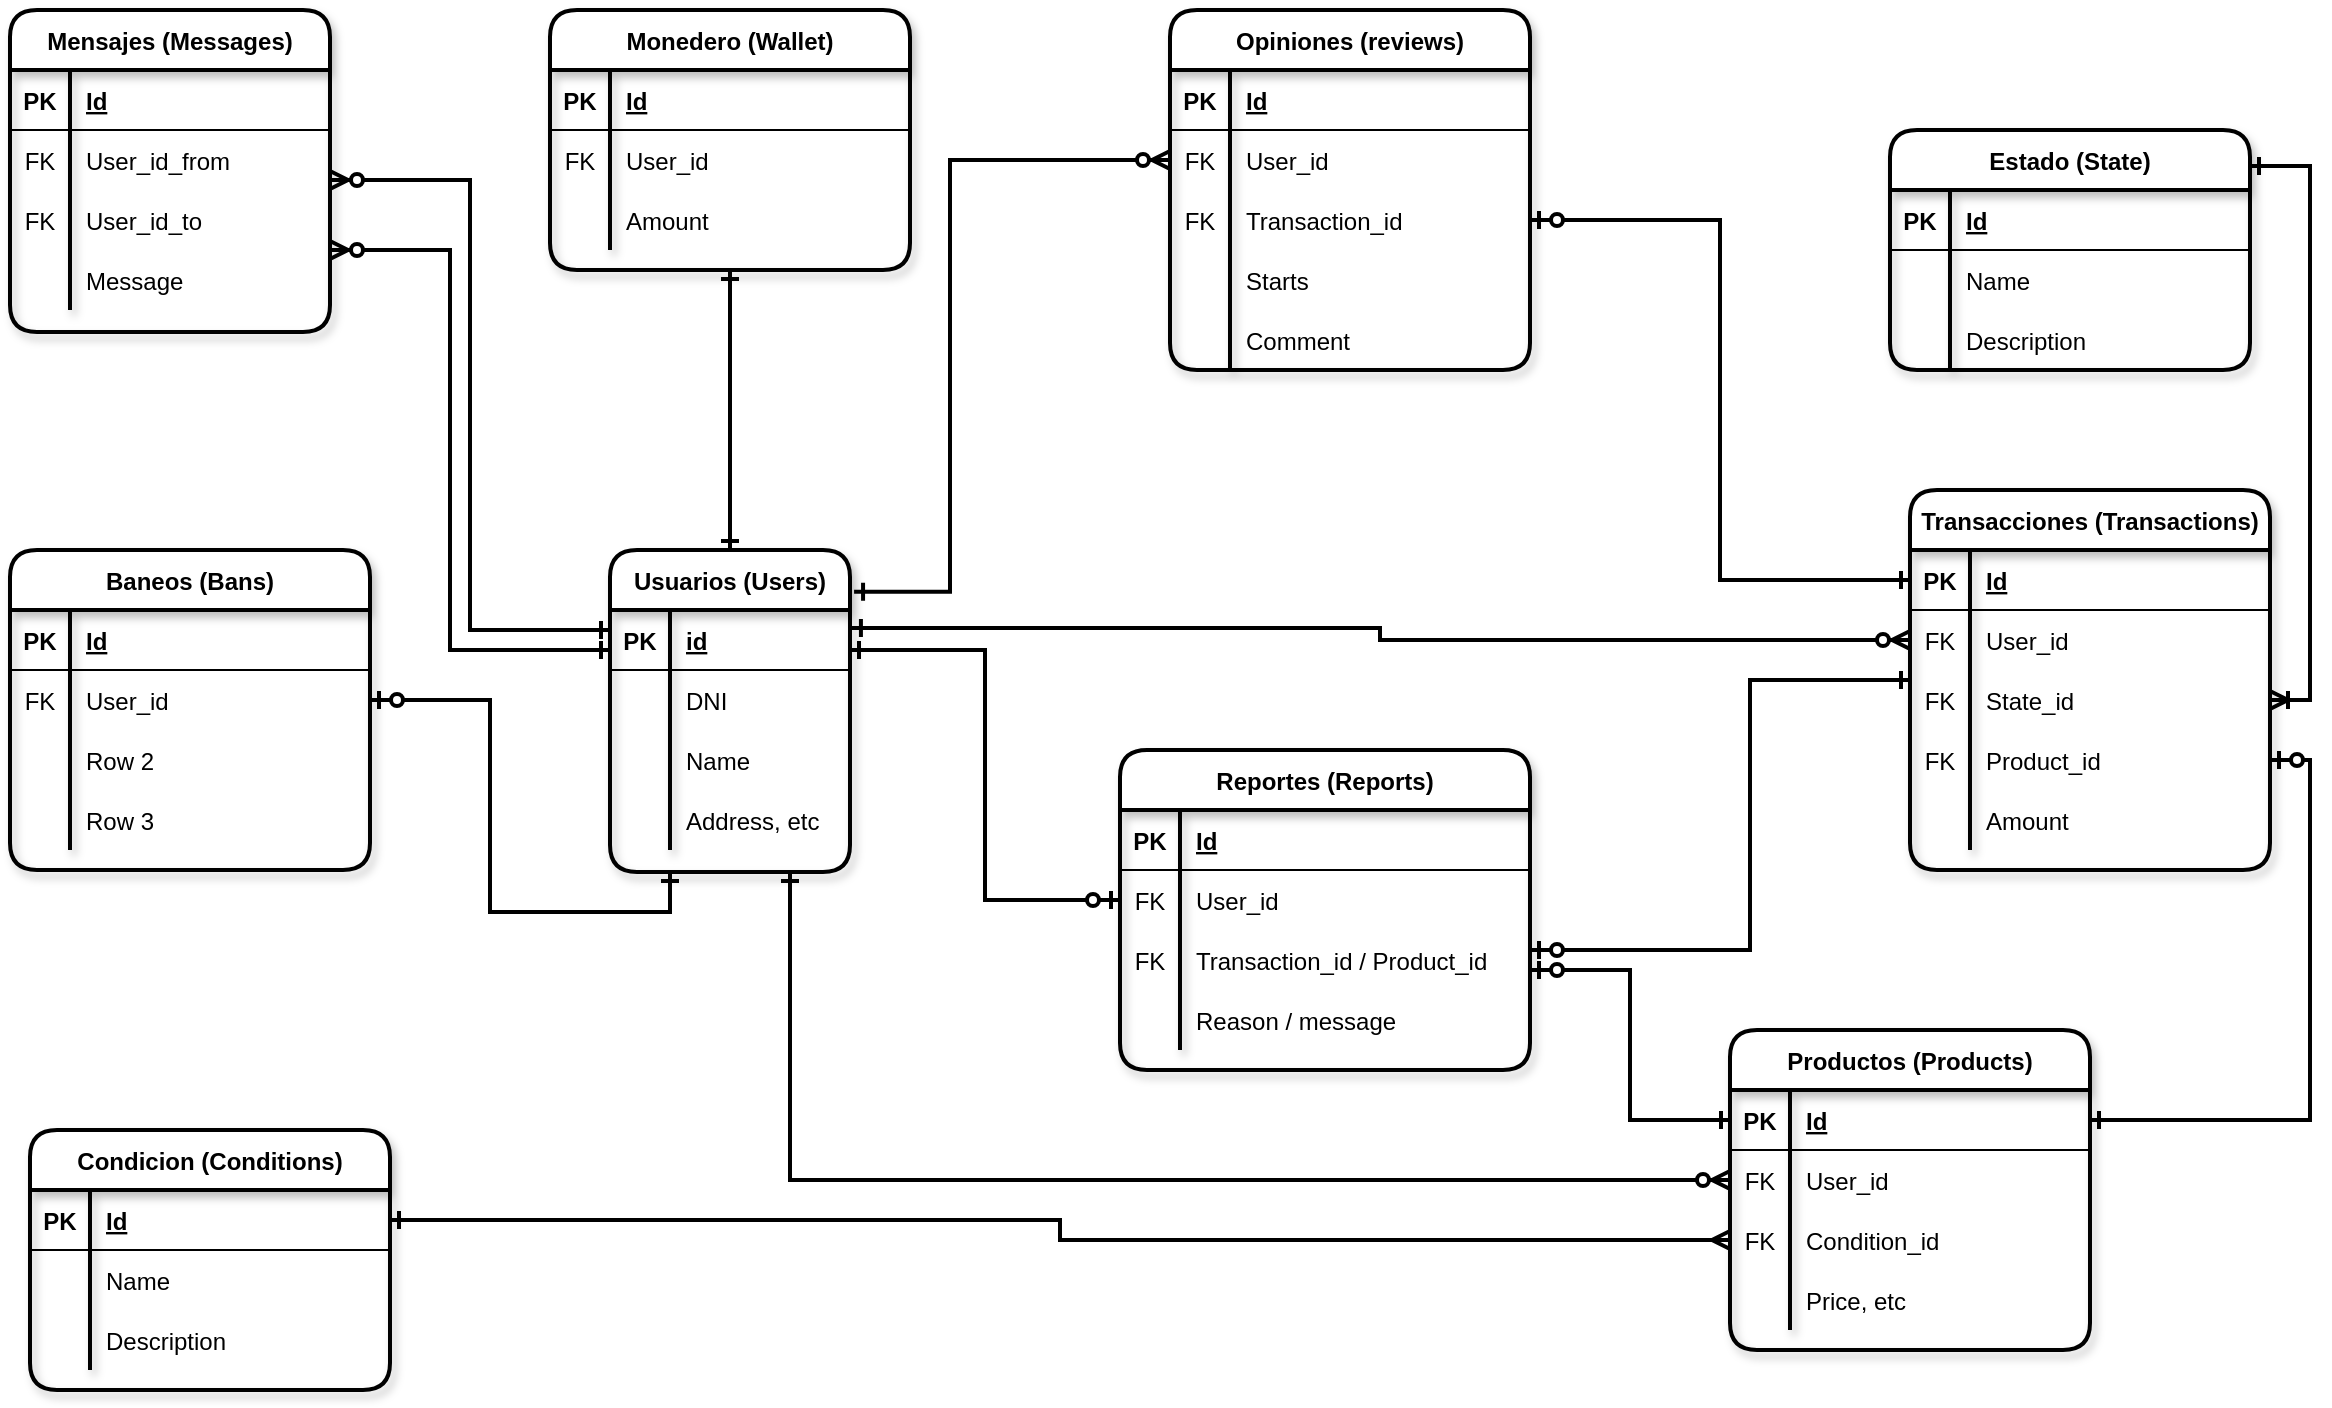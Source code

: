 <mxfile version="14.9.9" type="github">
  <diagram id="HCNLxZw_YevE1Hbegle6" name="Page-1">
    <mxGraphModel dx="1422" dy="762" grid="1" gridSize="10" guides="1" tooltips="1" connect="1" arrows="1" fold="1" page="1" pageScale="1" pageWidth="1169" pageHeight="827" math="0" shadow="0">
      <root>
        <mxCell id="0" />
        <mxCell id="1" parent="0" />
        <mxCell id="tMQ-BVNDZF__9HWK4L3Y-1" value="Usuarios (Users)" style="shape=table;startSize=30;container=1;collapsible=1;childLayout=tableLayout;fixedRows=1;rowLines=0;fontStyle=1;align=center;resizeLast=1;rounded=1;shadow=1;sketch=0;strokeWidth=2;" parent="1" vertex="1">
          <mxGeometry x="330" y="300" width="120" height="161" as="geometry" />
        </mxCell>
        <mxCell id="tMQ-BVNDZF__9HWK4L3Y-2" value="" style="shape=partialRectangle;collapsible=0;dropTarget=0;pointerEvents=0;fillColor=none;top=0;left=0;bottom=1;right=0;points=[[0,0.5],[1,0.5]];portConstraint=eastwest;" parent="tMQ-BVNDZF__9HWK4L3Y-1" vertex="1">
          <mxGeometry y="30" width="120" height="30" as="geometry" />
        </mxCell>
        <mxCell id="tMQ-BVNDZF__9HWK4L3Y-3" value="PK" style="shape=partialRectangle;connectable=0;fillColor=none;top=0;left=0;bottom=0;right=0;fontStyle=1;overflow=hidden;" parent="tMQ-BVNDZF__9HWK4L3Y-2" vertex="1">
          <mxGeometry width="30" height="30" as="geometry" />
        </mxCell>
        <mxCell id="tMQ-BVNDZF__9HWK4L3Y-4" value="id" style="shape=partialRectangle;connectable=0;fillColor=none;top=0;left=0;bottom=0;right=0;align=left;spacingLeft=6;fontStyle=5;overflow=hidden;" parent="tMQ-BVNDZF__9HWK4L3Y-2" vertex="1">
          <mxGeometry x="30" width="90" height="30" as="geometry" />
        </mxCell>
        <mxCell id="tMQ-BVNDZF__9HWK4L3Y-5" value="" style="shape=partialRectangle;collapsible=0;dropTarget=0;pointerEvents=0;fillColor=none;top=0;left=0;bottom=0;right=0;points=[[0,0.5],[1,0.5]];portConstraint=eastwest;" parent="tMQ-BVNDZF__9HWK4L3Y-1" vertex="1">
          <mxGeometry y="60" width="120" height="30" as="geometry" />
        </mxCell>
        <mxCell id="tMQ-BVNDZF__9HWK4L3Y-6" value="" style="shape=partialRectangle;connectable=0;fillColor=none;top=0;left=0;bottom=0;right=0;editable=1;overflow=hidden;" parent="tMQ-BVNDZF__9HWK4L3Y-5" vertex="1">
          <mxGeometry width="30" height="30" as="geometry" />
        </mxCell>
        <mxCell id="tMQ-BVNDZF__9HWK4L3Y-7" value="DNI" style="shape=partialRectangle;connectable=0;fillColor=none;top=0;left=0;bottom=0;right=0;align=left;spacingLeft=6;overflow=hidden;" parent="tMQ-BVNDZF__9HWK4L3Y-5" vertex="1">
          <mxGeometry x="30" width="90" height="30" as="geometry" />
        </mxCell>
        <mxCell id="tMQ-BVNDZF__9HWK4L3Y-8" value="" style="shape=partialRectangle;collapsible=0;dropTarget=0;pointerEvents=0;fillColor=none;top=0;left=0;bottom=0;right=0;points=[[0,0.5],[1,0.5]];portConstraint=eastwest;" parent="tMQ-BVNDZF__9HWK4L3Y-1" vertex="1">
          <mxGeometry y="90" width="120" height="30" as="geometry" />
        </mxCell>
        <mxCell id="tMQ-BVNDZF__9HWK4L3Y-9" value="" style="shape=partialRectangle;connectable=0;fillColor=none;top=0;left=0;bottom=0;right=0;editable=1;overflow=hidden;" parent="tMQ-BVNDZF__9HWK4L3Y-8" vertex="1">
          <mxGeometry width="30" height="30" as="geometry" />
        </mxCell>
        <mxCell id="tMQ-BVNDZF__9HWK4L3Y-10" value="Name" style="shape=partialRectangle;connectable=0;fillColor=none;top=0;left=0;bottom=0;right=0;align=left;spacingLeft=6;overflow=hidden;" parent="tMQ-BVNDZF__9HWK4L3Y-8" vertex="1">
          <mxGeometry x="30" width="90" height="30" as="geometry" />
        </mxCell>
        <mxCell id="tMQ-BVNDZF__9HWK4L3Y-11" value="" style="shape=partialRectangle;collapsible=0;dropTarget=0;pointerEvents=0;fillColor=none;top=0;left=0;bottom=0;right=0;points=[[0,0.5],[1,0.5]];portConstraint=eastwest;" parent="tMQ-BVNDZF__9HWK4L3Y-1" vertex="1">
          <mxGeometry y="120" width="120" height="30" as="geometry" />
        </mxCell>
        <mxCell id="tMQ-BVNDZF__9HWK4L3Y-12" value="" style="shape=partialRectangle;connectable=0;fillColor=none;top=0;left=0;bottom=0;right=0;editable=1;overflow=hidden;" parent="tMQ-BVNDZF__9HWK4L3Y-11" vertex="1">
          <mxGeometry width="30" height="30" as="geometry" />
        </mxCell>
        <mxCell id="tMQ-BVNDZF__9HWK4L3Y-13" value="Address, etc" style="shape=partialRectangle;connectable=0;fillColor=none;top=0;left=0;bottom=0;right=0;align=left;spacingLeft=6;overflow=hidden;" parent="tMQ-BVNDZF__9HWK4L3Y-11" vertex="1">
          <mxGeometry x="30" width="90" height="30" as="geometry" />
        </mxCell>
        <mxCell id="tMQ-BVNDZF__9HWK4L3Y-120" style="edgeStyle=orthogonalEdgeStyle;rounded=0;orthogonalLoop=1;jettySize=auto;html=1;entryX=0.5;entryY=0;entryDx=0;entryDy=0;startArrow=ERone;startFill=0;endArrow=ERone;endFill=0;strokeWidth=2;" parent="1" source="tMQ-BVNDZF__9HWK4L3Y-15" target="tMQ-BVNDZF__9HWK4L3Y-1" edge="1">
          <mxGeometry relative="1" as="geometry" />
        </mxCell>
        <mxCell id="tMQ-BVNDZF__9HWK4L3Y-15" value="Monedero (Wallet)" style="shape=table;startSize=30;container=1;collapsible=1;childLayout=tableLayout;fixedRows=1;rowLines=0;fontStyle=1;align=center;resizeLast=1;rounded=1;shadow=1;sketch=0;strokeColor=#000000;strokeWidth=2;fillColor=#ffffff;gradientColor=none;" parent="1" vertex="1">
          <mxGeometry x="300" y="30" width="180" height="130" as="geometry" />
        </mxCell>
        <mxCell id="tMQ-BVNDZF__9HWK4L3Y-16" value="" style="shape=partialRectangle;collapsible=0;dropTarget=0;pointerEvents=0;fillColor=none;top=0;left=0;bottom=1;right=0;points=[[0,0.5],[1,0.5]];portConstraint=eastwest;" parent="tMQ-BVNDZF__9HWK4L3Y-15" vertex="1">
          <mxGeometry y="30" width="180" height="30" as="geometry" />
        </mxCell>
        <mxCell id="tMQ-BVNDZF__9HWK4L3Y-17" value="PK" style="shape=partialRectangle;connectable=0;fillColor=none;top=0;left=0;bottom=0;right=0;fontStyle=1;overflow=hidden;" parent="tMQ-BVNDZF__9HWK4L3Y-16" vertex="1">
          <mxGeometry width="30" height="30" as="geometry" />
        </mxCell>
        <mxCell id="tMQ-BVNDZF__9HWK4L3Y-18" value="Id" style="shape=partialRectangle;connectable=0;fillColor=none;top=0;left=0;bottom=0;right=0;align=left;spacingLeft=6;fontStyle=5;overflow=hidden;" parent="tMQ-BVNDZF__9HWK4L3Y-16" vertex="1">
          <mxGeometry x="30" width="150" height="30" as="geometry" />
        </mxCell>
        <mxCell id="tMQ-BVNDZF__9HWK4L3Y-19" value="" style="shape=partialRectangle;collapsible=0;dropTarget=0;pointerEvents=0;fillColor=none;top=0;left=0;bottom=0;right=0;points=[[0,0.5],[1,0.5]];portConstraint=eastwest;" parent="tMQ-BVNDZF__9HWK4L3Y-15" vertex="1">
          <mxGeometry y="60" width="180" height="30" as="geometry" />
        </mxCell>
        <mxCell id="tMQ-BVNDZF__9HWK4L3Y-20" value="FK" style="shape=partialRectangle;connectable=0;fillColor=none;top=0;left=0;bottom=0;right=0;editable=1;overflow=hidden;" parent="tMQ-BVNDZF__9HWK4L3Y-19" vertex="1">
          <mxGeometry width="30" height="30" as="geometry" />
        </mxCell>
        <mxCell id="tMQ-BVNDZF__9HWK4L3Y-21" value="User_id" style="shape=partialRectangle;connectable=0;fillColor=none;top=0;left=0;bottom=0;right=0;align=left;spacingLeft=6;overflow=hidden;" parent="tMQ-BVNDZF__9HWK4L3Y-19" vertex="1">
          <mxGeometry x="30" width="150" height="30" as="geometry" />
        </mxCell>
        <mxCell id="tMQ-BVNDZF__9HWK4L3Y-22" value="" style="shape=partialRectangle;collapsible=0;dropTarget=0;pointerEvents=0;fillColor=none;top=0;left=0;bottom=0;right=0;points=[[0,0.5],[1,0.5]];portConstraint=eastwest;" parent="tMQ-BVNDZF__9HWK4L3Y-15" vertex="1">
          <mxGeometry y="90" width="180" height="30" as="geometry" />
        </mxCell>
        <mxCell id="tMQ-BVNDZF__9HWK4L3Y-23" value="" style="shape=partialRectangle;connectable=0;fillColor=none;top=0;left=0;bottom=0;right=0;editable=1;overflow=hidden;" parent="tMQ-BVNDZF__9HWK4L3Y-22" vertex="1">
          <mxGeometry width="30" height="30" as="geometry" />
        </mxCell>
        <mxCell id="tMQ-BVNDZF__9HWK4L3Y-24" value="Amount" style="shape=partialRectangle;connectable=0;fillColor=none;top=0;left=0;bottom=0;right=0;align=left;spacingLeft=6;overflow=hidden;" parent="tMQ-BVNDZF__9HWK4L3Y-22" vertex="1">
          <mxGeometry x="30" width="150" height="30" as="geometry" />
        </mxCell>
        <mxCell id="tMQ-BVNDZF__9HWK4L3Y-28" value="Mensajes (Messages)" style="shape=table;startSize=30;container=1;collapsible=1;childLayout=tableLayout;fixedRows=1;rowLines=0;fontStyle=1;align=center;resizeLast=1;rounded=1;shadow=1;sketch=0;strokeColor=#000000;strokeWidth=2;fillColor=#ffffff;gradientColor=none;" parent="1" vertex="1">
          <mxGeometry x="30" y="30" width="160" height="161" as="geometry" />
        </mxCell>
        <mxCell id="tMQ-BVNDZF__9HWK4L3Y-29" value="" style="shape=partialRectangle;collapsible=0;dropTarget=0;pointerEvents=0;fillColor=none;top=0;left=0;bottom=1;right=0;points=[[0,0.5],[1,0.5]];portConstraint=eastwest;" parent="tMQ-BVNDZF__9HWK4L3Y-28" vertex="1">
          <mxGeometry y="30" width="160" height="30" as="geometry" />
        </mxCell>
        <mxCell id="tMQ-BVNDZF__9HWK4L3Y-30" value="PK" style="shape=partialRectangle;connectable=0;fillColor=none;top=0;left=0;bottom=0;right=0;fontStyle=1;overflow=hidden;" parent="tMQ-BVNDZF__9HWK4L3Y-29" vertex="1">
          <mxGeometry width="30" height="30" as="geometry" />
        </mxCell>
        <mxCell id="tMQ-BVNDZF__9HWK4L3Y-31" value="Id" style="shape=partialRectangle;connectable=0;fillColor=none;top=0;left=0;bottom=0;right=0;align=left;spacingLeft=6;fontStyle=5;overflow=hidden;" parent="tMQ-BVNDZF__9HWK4L3Y-29" vertex="1">
          <mxGeometry x="30" width="130" height="30" as="geometry" />
        </mxCell>
        <mxCell id="tMQ-BVNDZF__9HWK4L3Y-35" value="" style="shape=partialRectangle;collapsible=0;dropTarget=0;pointerEvents=0;fillColor=none;top=0;left=0;bottom=0;right=0;points=[[0,0.5],[1,0.5]];portConstraint=eastwest;" parent="tMQ-BVNDZF__9HWK4L3Y-28" vertex="1">
          <mxGeometry y="60" width="160" height="30" as="geometry" />
        </mxCell>
        <mxCell id="tMQ-BVNDZF__9HWK4L3Y-36" value="FK" style="shape=partialRectangle;connectable=0;fillColor=none;top=0;left=0;bottom=0;right=0;editable=1;overflow=hidden;" parent="tMQ-BVNDZF__9HWK4L3Y-35" vertex="1">
          <mxGeometry width="30" height="30" as="geometry" />
        </mxCell>
        <mxCell id="tMQ-BVNDZF__9HWK4L3Y-37" value="User_id_from" style="shape=partialRectangle;connectable=0;fillColor=none;top=0;left=0;bottom=0;right=0;align=left;spacingLeft=6;overflow=hidden;" parent="tMQ-BVNDZF__9HWK4L3Y-35" vertex="1">
          <mxGeometry x="30" width="130" height="30" as="geometry" />
        </mxCell>
        <mxCell id="tMQ-BVNDZF__9HWK4L3Y-32" value="" style="shape=partialRectangle;collapsible=0;dropTarget=0;pointerEvents=0;fillColor=none;top=0;left=0;bottom=0;right=0;points=[[0,0.5],[1,0.5]];portConstraint=eastwest;" parent="tMQ-BVNDZF__9HWK4L3Y-28" vertex="1">
          <mxGeometry y="90" width="160" height="30" as="geometry" />
        </mxCell>
        <mxCell id="tMQ-BVNDZF__9HWK4L3Y-33" value="FK" style="shape=partialRectangle;connectable=0;fillColor=none;top=0;left=0;bottom=0;right=0;editable=1;overflow=hidden;" parent="tMQ-BVNDZF__9HWK4L3Y-32" vertex="1">
          <mxGeometry width="30" height="30" as="geometry" />
        </mxCell>
        <mxCell id="tMQ-BVNDZF__9HWK4L3Y-34" value="User_id_to" style="shape=partialRectangle;connectable=0;fillColor=none;top=0;left=0;bottom=0;right=0;align=left;spacingLeft=6;overflow=hidden;" parent="tMQ-BVNDZF__9HWK4L3Y-32" vertex="1">
          <mxGeometry x="30" width="130" height="30" as="geometry" />
        </mxCell>
        <mxCell id="tMQ-BVNDZF__9HWK4L3Y-38" value="" style="shape=partialRectangle;collapsible=0;dropTarget=0;pointerEvents=0;fillColor=none;top=0;left=0;bottom=0;right=0;points=[[0,0.5],[1,0.5]];portConstraint=eastwest;" parent="tMQ-BVNDZF__9HWK4L3Y-28" vertex="1">
          <mxGeometry y="120" width="160" height="30" as="geometry" />
        </mxCell>
        <mxCell id="tMQ-BVNDZF__9HWK4L3Y-39" value="" style="shape=partialRectangle;connectable=0;fillColor=none;top=0;left=0;bottom=0;right=0;editable=1;overflow=hidden;" parent="tMQ-BVNDZF__9HWK4L3Y-38" vertex="1">
          <mxGeometry width="30" height="30" as="geometry" />
        </mxCell>
        <mxCell id="tMQ-BVNDZF__9HWK4L3Y-40" value="Message" style="shape=partialRectangle;connectable=0;fillColor=none;top=0;left=0;bottom=0;right=0;align=left;spacingLeft=6;overflow=hidden;" parent="tMQ-BVNDZF__9HWK4L3Y-38" vertex="1">
          <mxGeometry x="30" width="130" height="30" as="geometry" />
        </mxCell>
        <mxCell id="tMQ-BVNDZF__9HWK4L3Y-42" value="Opiniones (reviews)" style="shape=table;startSize=30;container=1;collapsible=1;childLayout=tableLayout;fixedRows=1;rowLines=0;fontStyle=1;align=center;resizeLast=1;rounded=1;shadow=1;sketch=0;strokeColor=#000000;strokeWidth=2;fillColor=#ffffff;gradientColor=none;" parent="1" vertex="1">
          <mxGeometry x="610" y="30" width="180" height="180" as="geometry" />
        </mxCell>
        <mxCell id="tMQ-BVNDZF__9HWK4L3Y-43" value="" style="shape=partialRectangle;collapsible=0;dropTarget=0;pointerEvents=0;fillColor=none;top=0;left=0;bottom=1;right=0;points=[[0,0.5],[1,0.5]];portConstraint=eastwest;" parent="tMQ-BVNDZF__9HWK4L3Y-42" vertex="1">
          <mxGeometry y="30" width="180" height="30" as="geometry" />
        </mxCell>
        <mxCell id="tMQ-BVNDZF__9HWK4L3Y-44" value="PK" style="shape=partialRectangle;connectable=0;fillColor=none;top=0;left=0;bottom=0;right=0;fontStyle=1;overflow=hidden;" parent="tMQ-BVNDZF__9HWK4L3Y-43" vertex="1">
          <mxGeometry width="30" height="30" as="geometry" />
        </mxCell>
        <mxCell id="tMQ-BVNDZF__9HWK4L3Y-45" value="Id" style="shape=partialRectangle;connectable=0;fillColor=none;top=0;left=0;bottom=0;right=0;align=left;spacingLeft=6;fontStyle=5;overflow=hidden;" parent="tMQ-BVNDZF__9HWK4L3Y-43" vertex="1">
          <mxGeometry x="30" width="150" height="30" as="geometry" />
        </mxCell>
        <mxCell id="tMQ-BVNDZF__9HWK4L3Y-46" value="" style="shape=partialRectangle;collapsible=0;dropTarget=0;pointerEvents=0;fillColor=none;top=0;left=0;bottom=0;right=0;points=[[0,0.5],[1,0.5]];portConstraint=eastwest;" parent="tMQ-BVNDZF__9HWK4L3Y-42" vertex="1">
          <mxGeometry y="60" width="180" height="30" as="geometry" />
        </mxCell>
        <mxCell id="tMQ-BVNDZF__9HWK4L3Y-47" value="FK" style="shape=partialRectangle;connectable=0;fillColor=none;top=0;left=0;bottom=0;right=0;editable=1;overflow=hidden;" parent="tMQ-BVNDZF__9HWK4L3Y-46" vertex="1">
          <mxGeometry width="30" height="30" as="geometry" />
        </mxCell>
        <mxCell id="tMQ-BVNDZF__9HWK4L3Y-48" value="User_id" style="shape=partialRectangle;connectable=0;fillColor=none;top=0;left=0;bottom=0;right=0;align=left;spacingLeft=6;overflow=hidden;" parent="tMQ-BVNDZF__9HWK4L3Y-46" vertex="1">
          <mxGeometry x="30" width="150" height="30" as="geometry" />
        </mxCell>
        <mxCell id="tMQ-BVNDZF__9HWK4L3Y-49" value="" style="shape=partialRectangle;collapsible=0;dropTarget=0;pointerEvents=0;fillColor=none;top=0;left=0;bottom=0;right=0;points=[[0,0.5],[1,0.5]];portConstraint=eastwest;" parent="tMQ-BVNDZF__9HWK4L3Y-42" vertex="1">
          <mxGeometry y="90" width="180" height="30" as="geometry" />
        </mxCell>
        <mxCell id="tMQ-BVNDZF__9HWK4L3Y-50" value="FK" style="shape=partialRectangle;connectable=0;fillColor=none;top=0;left=0;bottom=0;right=0;editable=1;overflow=hidden;" parent="tMQ-BVNDZF__9HWK4L3Y-49" vertex="1">
          <mxGeometry width="30" height="30" as="geometry" />
        </mxCell>
        <mxCell id="tMQ-BVNDZF__9HWK4L3Y-51" value="Transaction_id" style="shape=partialRectangle;connectable=0;fillColor=none;top=0;left=0;bottom=0;right=0;align=left;spacingLeft=6;overflow=hidden;" parent="tMQ-BVNDZF__9HWK4L3Y-49" vertex="1">
          <mxGeometry x="30" width="150" height="30" as="geometry" />
        </mxCell>
        <mxCell id="tMQ-BVNDZF__9HWK4L3Y-52" value="" style="shape=partialRectangle;collapsible=0;dropTarget=0;pointerEvents=0;fillColor=none;top=0;left=0;bottom=0;right=0;points=[[0,0.5],[1,0.5]];portConstraint=eastwest;" parent="tMQ-BVNDZF__9HWK4L3Y-42" vertex="1">
          <mxGeometry y="120" width="180" height="30" as="geometry" />
        </mxCell>
        <mxCell id="tMQ-BVNDZF__9HWK4L3Y-53" value="" style="shape=partialRectangle;connectable=0;fillColor=none;top=0;left=0;bottom=0;right=0;editable=1;overflow=hidden;" parent="tMQ-BVNDZF__9HWK4L3Y-52" vertex="1">
          <mxGeometry width="30" height="30" as="geometry" />
        </mxCell>
        <mxCell id="tMQ-BVNDZF__9HWK4L3Y-54" value="Starts" style="shape=partialRectangle;connectable=0;fillColor=none;top=0;left=0;bottom=0;right=0;align=left;spacingLeft=6;overflow=hidden;" parent="tMQ-BVNDZF__9HWK4L3Y-52" vertex="1">
          <mxGeometry x="30" width="150" height="30" as="geometry" />
        </mxCell>
        <mxCell id="DeOXAd9rWKjMHpbzpfUn-6" value="" style="shape=partialRectangle;collapsible=0;dropTarget=0;pointerEvents=0;fillColor=none;top=0;left=0;bottom=0;right=0;points=[[0,0.5],[1,0.5]];portConstraint=eastwest;rounded=1;shadow=1;sketch=0;strokeColor=#000000;strokeWidth=2;" vertex="1" parent="tMQ-BVNDZF__9HWK4L3Y-42">
          <mxGeometry y="150" width="180" height="30" as="geometry" />
        </mxCell>
        <mxCell id="DeOXAd9rWKjMHpbzpfUn-7" value="" style="shape=partialRectangle;connectable=0;fillColor=none;top=0;left=0;bottom=0;right=0;editable=1;overflow=hidden;" vertex="1" parent="DeOXAd9rWKjMHpbzpfUn-6">
          <mxGeometry width="30" height="30" as="geometry" />
        </mxCell>
        <mxCell id="DeOXAd9rWKjMHpbzpfUn-8" value="Comment" style="shape=partialRectangle;connectable=0;fillColor=none;top=0;left=0;bottom=0;right=0;align=left;spacingLeft=6;overflow=hidden;" vertex="1" parent="DeOXAd9rWKjMHpbzpfUn-6">
          <mxGeometry x="30" width="150" height="30" as="geometry" />
        </mxCell>
        <mxCell id="DeOXAd9rWKjMHpbzpfUn-2" style="edgeStyle=orthogonalEdgeStyle;rounded=0;sketch=0;orthogonalLoop=1;jettySize=auto;html=1;shadow=0;startArrow=ERone;startFill=0;endArrow=ERzeroToOne;endFill=1;strokeWidth=2;" edge="1" parent="1" source="tMQ-BVNDZF__9HWK4L3Y-55">
          <mxGeometry relative="1" as="geometry">
            <mxPoint x="790" y="500" as="targetPoint" />
            <Array as="points">
              <mxPoint x="900" y="365" />
              <mxPoint x="900" y="500" />
            </Array>
          </mxGeometry>
        </mxCell>
        <mxCell id="DeOXAd9rWKjMHpbzpfUn-22" value="" style="edgeStyle=orthogonalEdgeStyle;rounded=0;sketch=0;orthogonalLoop=1;jettySize=auto;html=1;shadow=0;startArrow=ERoneToMany;startFill=0;endArrow=ERone;endFill=0;strokeWidth=2;exitX=1;exitY=0.5;exitDx=0;exitDy=0;entryX=1;entryY=0.15;entryDx=0;entryDy=0;entryPerimeter=0;" edge="1" parent="1" source="tMQ-BVNDZF__9HWK4L3Y-65" target="DeOXAd9rWKjMHpbzpfUn-9">
          <mxGeometry relative="1" as="geometry" />
        </mxCell>
        <mxCell id="tMQ-BVNDZF__9HWK4L3Y-55" value="Transacciones (Transactions)" style="shape=table;startSize=30;container=1;collapsible=1;childLayout=tableLayout;fixedRows=1;rowLines=0;fontStyle=1;align=center;resizeLast=1;rounded=1;shadow=1;sketch=0;strokeColor=#000000;strokeWidth=2;fillColor=#ffffff;gradientColor=none;" parent="1" vertex="1">
          <mxGeometry x="980" y="270" width="180" height="190" as="geometry" />
        </mxCell>
        <mxCell id="tMQ-BVNDZF__9HWK4L3Y-56" value="" style="shape=partialRectangle;collapsible=0;dropTarget=0;pointerEvents=0;fillColor=none;top=0;left=0;bottom=1;right=0;points=[[0,0.5],[1,0.5]];portConstraint=eastwest;" parent="tMQ-BVNDZF__9HWK4L3Y-55" vertex="1">
          <mxGeometry y="30" width="180" height="30" as="geometry" />
        </mxCell>
        <mxCell id="tMQ-BVNDZF__9HWK4L3Y-57" value="PK" style="shape=partialRectangle;connectable=0;fillColor=none;top=0;left=0;bottom=0;right=0;fontStyle=1;overflow=hidden;" parent="tMQ-BVNDZF__9HWK4L3Y-56" vertex="1">
          <mxGeometry width="30" height="30" as="geometry" />
        </mxCell>
        <mxCell id="tMQ-BVNDZF__9HWK4L3Y-58" value="Id" style="shape=partialRectangle;connectable=0;fillColor=none;top=0;left=0;bottom=0;right=0;align=left;spacingLeft=6;fontStyle=5;overflow=hidden;" parent="tMQ-BVNDZF__9HWK4L3Y-56" vertex="1">
          <mxGeometry x="30" width="150" height="30" as="geometry" />
        </mxCell>
        <mxCell id="tMQ-BVNDZF__9HWK4L3Y-59" value="" style="shape=partialRectangle;collapsible=0;dropTarget=0;pointerEvents=0;fillColor=none;top=0;left=0;bottom=0;right=0;points=[[0,0.5],[1,0.5]];portConstraint=eastwest;" parent="tMQ-BVNDZF__9HWK4L3Y-55" vertex="1">
          <mxGeometry y="60" width="180" height="30" as="geometry" />
        </mxCell>
        <mxCell id="tMQ-BVNDZF__9HWK4L3Y-60" value="FK" style="shape=partialRectangle;connectable=0;fillColor=none;top=0;left=0;bottom=0;right=0;editable=1;overflow=hidden;" parent="tMQ-BVNDZF__9HWK4L3Y-59" vertex="1">
          <mxGeometry width="30" height="30" as="geometry" />
        </mxCell>
        <mxCell id="tMQ-BVNDZF__9HWK4L3Y-61" value="User_id" style="shape=partialRectangle;connectable=0;fillColor=none;top=0;left=0;bottom=0;right=0;align=left;spacingLeft=6;overflow=hidden;" parent="tMQ-BVNDZF__9HWK4L3Y-59" vertex="1">
          <mxGeometry x="30" width="150" height="30" as="geometry" />
        </mxCell>
        <mxCell id="tMQ-BVNDZF__9HWK4L3Y-65" value="" style="shape=partialRectangle;collapsible=0;dropTarget=0;pointerEvents=0;fillColor=none;top=0;left=0;bottom=0;right=0;points=[[0,0.5],[1,0.5]];portConstraint=eastwest;" parent="tMQ-BVNDZF__9HWK4L3Y-55" vertex="1">
          <mxGeometry y="90" width="180" height="30" as="geometry" />
        </mxCell>
        <mxCell id="tMQ-BVNDZF__9HWK4L3Y-66" value="FK" style="shape=partialRectangle;connectable=0;fillColor=none;top=0;left=0;bottom=0;right=0;editable=1;overflow=hidden;" parent="tMQ-BVNDZF__9HWK4L3Y-65" vertex="1">
          <mxGeometry width="30" height="30" as="geometry" />
        </mxCell>
        <mxCell id="tMQ-BVNDZF__9HWK4L3Y-67" value="State_id" style="shape=partialRectangle;connectable=0;fillColor=none;top=0;left=0;bottom=0;right=0;align=left;spacingLeft=6;overflow=hidden;" parent="tMQ-BVNDZF__9HWK4L3Y-65" vertex="1">
          <mxGeometry x="30" width="150" height="30" as="geometry" />
        </mxCell>
        <mxCell id="tMQ-BVNDZF__9HWK4L3Y-62" value="" style="shape=partialRectangle;collapsible=0;dropTarget=0;pointerEvents=0;fillColor=none;top=0;left=0;bottom=0;right=0;points=[[0,0.5],[1,0.5]];portConstraint=eastwest;" parent="tMQ-BVNDZF__9HWK4L3Y-55" vertex="1">
          <mxGeometry y="120" width="180" height="30" as="geometry" />
        </mxCell>
        <mxCell id="tMQ-BVNDZF__9HWK4L3Y-63" value="FK" style="shape=partialRectangle;connectable=0;fillColor=none;top=0;left=0;bottom=0;right=0;editable=1;overflow=hidden;" parent="tMQ-BVNDZF__9HWK4L3Y-62" vertex="1">
          <mxGeometry width="30" height="30" as="geometry" />
        </mxCell>
        <mxCell id="tMQ-BVNDZF__9HWK4L3Y-64" value="Product_id" style="shape=partialRectangle;connectable=0;fillColor=none;top=0;left=0;bottom=0;right=0;align=left;spacingLeft=6;overflow=hidden;" parent="tMQ-BVNDZF__9HWK4L3Y-62" vertex="1">
          <mxGeometry x="30" width="150" height="30" as="geometry" />
        </mxCell>
        <mxCell id="DeOXAd9rWKjMHpbzpfUn-23" value="" style="shape=partialRectangle;collapsible=0;dropTarget=0;pointerEvents=0;fillColor=none;top=0;left=0;bottom=0;right=0;points=[[0,0.5],[1,0.5]];portConstraint=eastwest;rounded=1;shadow=1;sketch=0;strokeColor=#000000;strokeWidth=2;" vertex="1" parent="tMQ-BVNDZF__9HWK4L3Y-55">
          <mxGeometry y="150" width="180" height="30" as="geometry" />
        </mxCell>
        <mxCell id="DeOXAd9rWKjMHpbzpfUn-24" value="" style="shape=partialRectangle;connectable=0;fillColor=none;top=0;left=0;bottom=0;right=0;editable=1;overflow=hidden;" vertex="1" parent="DeOXAd9rWKjMHpbzpfUn-23">
          <mxGeometry width="30" height="30" as="geometry" />
        </mxCell>
        <mxCell id="DeOXAd9rWKjMHpbzpfUn-25" value="Amount" style="shape=partialRectangle;connectable=0;fillColor=none;top=0;left=0;bottom=0;right=0;align=left;spacingLeft=6;overflow=hidden;" vertex="1" parent="DeOXAd9rWKjMHpbzpfUn-23">
          <mxGeometry x="30" width="150" height="30" as="geometry" />
        </mxCell>
        <mxCell id="tMQ-BVNDZF__9HWK4L3Y-68" value="Productos (Products)" style="shape=table;startSize=30;container=1;collapsible=1;childLayout=tableLayout;fixedRows=1;rowLines=0;fontStyle=1;align=center;resizeLast=1;rounded=1;shadow=1;sketch=0;strokeColor=#000000;strokeWidth=2;fillColor=#ffffff;gradientColor=none;" parent="1" vertex="1">
          <mxGeometry x="890" y="540" width="180" height="160" as="geometry" />
        </mxCell>
        <mxCell id="tMQ-BVNDZF__9HWK4L3Y-69" value="" style="shape=partialRectangle;collapsible=0;dropTarget=0;pointerEvents=0;fillColor=none;top=0;left=0;bottom=1;right=0;points=[[0,0.5],[1,0.5]];portConstraint=eastwest;" parent="tMQ-BVNDZF__9HWK4L3Y-68" vertex="1">
          <mxGeometry y="30" width="180" height="30" as="geometry" />
        </mxCell>
        <mxCell id="tMQ-BVNDZF__9HWK4L3Y-70" value="PK" style="shape=partialRectangle;connectable=0;fillColor=none;top=0;left=0;bottom=0;right=0;fontStyle=1;overflow=hidden;" parent="tMQ-BVNDZF__9HWK4L3Y-69" vertex="1">
          <mxGeometry width="30" height="30" as="geometry" />
        </mxCell>
        <mxCell id="tMQ-BVNDZF__9HWK4L3Y-71" value="Id" style="shape=partialRectangle;connectable=0;fillColor=none;top=0;left=0;bottom=0;right=0;align=left;spacingLeft=6;fontStyle=5;overflow=hidden;" parent="tMQ-BVNDZF__9HWK4L3Y-69" vertex="1">
          <mxGeometry x="30" width="150" height="30" as="geometry" />
        </mxCell>
        <mxCell id="tMQ-BVNDZF__9HWK4L3Y-72" value="" style="shape=partialRectangle;collapsible=0;dropTarget=0;pointerEvents=0;fillColor=none;top=0;left=0;bottom=0;right=0;points=[[0,0.5],[1,0.5]];portConstraint=eastwest;" parent="tMQ-BVNDZF__9HWK4L3Y-68" vertex="1">
          <mxGeometry y="60" width="180" height="30" as="geometry" />
        </mxCell>
        <mxCell id="tMQ-BVNDZF__9HWK4L3Y-73" value="FK" style="shape=partialRectangle;connectable=0;fillColor=none;top=0;left=0;bottom=0;right=0;editable=1;overflow=hidden;" parent="tMQ-BVNDZF__9HWK4L3Y-72" vertex="1">
          <mxGeometry width="30" height="30" as="geometry" />
        </mxCell>
        <mxCell id="tMQ-BVNDZF__9HWK4L3Y-74" value="User_id" style="shape=partialRectangle;connectable=0;fillColor=none;top=0;left=0;bottom=0;right=0;align=left;spacingLeft=6;overflow=hidden;" parent="tMQ-BVNDZF__9HWK4L3Y-72" vertex="1">
          <mxGeometry x="30" width="150" height="30" as="geometry" />
        </mxCell>
        <mxCell id="tMQ-BVNDZF__9HWK4L3Y-75" value="" style="shape=partialRectangle;collapsible=0;dropTarget=0;pointerEvents=0;fillColor=none;top=0;left=0;bottom=0;right=0;points=[[0,0.5],[1,0.5]];portConstraint=eastwest;" parent="tMQ-BVNDZF__9HWK4L3Y-68" vertex="1">
          <mxGeometry y="90" width="180" height="30" as="geometry" />
        </mxCell>
        <mxCell id="tMQ-BVNDZF__9HWK4L3Y-76" value="FK" style="shape=partialRectangle;connectable=0;fillColor=none;top=0;left=0;bottom=0;right=0;editable=1;overflow=hidden;" parent="tMQ-BVNDZF__9HWK4L3Y-75" vertex="1">
          <mxGeometry width="30" height="30" as="geometry" />
        </mxCell>
        <mxCell id="tMQ-BVNDZF__9HWK4L3Y-77" value="Condition_id" style="shape=partialRectangle;connectable=0;fillColor=none;top=0;left=0;bottom=0;right=0;align=left;spacingLeft=6;overflow=hidden;" parent="tMQ-BVNDZF__9HWK4L3Y-75" vertex="1">
          <mxGeometry x="30" width="150" height="30" as="geometry" />
        </mxCell>
        <mxCell id="tMQ-BVNDZF__9HWK4L3Y-78" value="" style="shape=partialRectangle;collapsible=0;dropTarget=0;pointerEvents=0;fillColor=none;top=0;left=0;bottom=0;right=0;points=[[0,0.5],[1,0.5]];portConstraint=eastwest;" parent="tMQ-BVNDZF__9HWK4L3Y-68" vertex="1">
          <mxGeometry y="120" width="180" height="30" as="geometry" />
        </mxCell>
        <mxCell id="tMQ-BVNDZF__9HWK4L3Y-79" value="" style="shape=partialRectangle;connectable=0;fillColor=none;top=0;left=0;bottom=0;right=0;editable=1;overflow=hidden;" parent="tMQ-BVNDZF__9HWK4L3Y-78" vertex="1">
          <mxGeometry width="30" height="30" as="geometry" />
        </mxCell>
        <mxCell id="tMQ-BVNDZF__9HWK4L3Y-80" value="Price, etc" style="shape=partialRectangle;connectable=0;fillColor=none;top=0;left=0;bottom=0;right=0;align=left;spacingLeft=6;overflow=hidden;" parent="tMQ-BVNDZF__9HWK4L3Y-78" vertex="1">
          <mxGeometry x="30" width="150" height="30" as="geometry" />
        </mxCell>
        <mxCell id="tMQ-BVNDZF__9HWK4L3Y-81" value="Reportes (Reports)" style="shape=table;startSize=30;container=1;collapsible=1;childLayout=tableLayout;fixedRows=1;rowLines=0;fontStyle=1;align=center;resizeLast=1;rounded=1;shadow=1;sketch=0;strokeColor=#000000;strokeWidth=2;fillColor=#ffffff;gradientColor=none;" parent="1" vertex="1">
          <mxGeometry x="585" y="400" width="205" height="160" as="geometry" />
        </mxCell>
        <mxCell id="tMQ-BVNDZF__9HWK4L3Y-82" value="" style="shape=partialRectangle;collapsible=0;dropTarget=0;pointerEvents=0;fillColor=none;top=0;left=0;bottom=1;right=0;points=[[0,0.5],[1,0.5]];portConstraint=eastwest;" parent="tMQ-BVNDZF__9HWK4L3Y-81" vertex="1">
          <mxGeometry y="30" width="205" height="30" as="geometry" />
        </mxCell>
        <mxCell id="tMQ-BVNDZF__9HWK4L3Y-83" value="PK" style="shape=partialRectangle;connectable=0;fillColor=none;top=0;left=0;bottom=0;right=0;fontStyle=1;overflow=hidden;" parent="tMQ-BVNDZF__9HWK4L3Y-82" vertex="1">
          <mxGeometry width="30" height="30" as="geometry" />
        </mxCell>
        <mxCell id="tMQ-BVNDZF__9HWK4L3Y-84" value="Id" style="shape=partialRectangle;connectable=0;fillColor=none;top=0;left=0;bottom=0;right=0;align=left;spacingLeft=6;fontStyle=5;overflow=hidden;" parent="tMQ-BVNDZF__9HWK4L3Y-82" vertex="1">
          <mxGeometry x="30" width="175" height="30" as="geometry" />
        </mxCell>
        <mxCell id="tMQ-BVNDZF__9HWK4L3Y-85" value="" style="shape=partialRectangle;collapsible=0;dropTarget=0;pointerEvents=0;fillColor=none;top=0;left=0;bottom=0;right=0;points=[[0,0.5],[1,0.5]];portConstraint=eastwest;" parent="tMQ-BVNDZF__9HWK4L3Y-81" vertex="1">
          <mxGeometry y="60" width="205" height="30" as="geometry" />
        </mxCell>
        <mxCell id="tMQ-BVNDZF__9HWK4L3Y-86" value="FK" style="shape=partialRectangle;connectable=0;fillColor=none;top=0;left=0;bottom=0;right=0;editable=1;overflow=hidden;" parent="tMQ-BVNDZF__9HWK4L3Y-85" vertex="1">
          <mxGeometry width="30" height="30" as="geometry" />
        </mxCell>
        <mxCell id="tMQ-BVNDZF__9HWK4L3Y-87" value="User_id" style="shape=partialRectangle;connectable=0;fillColor=none;top=0;left=0;bottom=0;right=0;align=left;spacingLeft=6;overflow=hidden;" parent="tMQ-BVNDZF__9HWK4L3Y-85" vertex="1">
          <mxGeometry x="30" width="175" height="30" as="geometry" />
        </mxCell>
        <mxCell id="tMQ-BVNDZF__9HWK4L3Y-88" value="" style="shape=partialRectangle;collapsible=0;dropTarget=0;pointerEvents=0;fillColor=none;top=0;left=0;bottom=0;right=0;points=[[0,0.5],[1,0.5]];portConstraint=eastwest;" parent="tMQ-BVNDZF__9HWK4L3Y-81" vertex="1">
          <mxGeometry y="90" width="205" height="30" as="geometry" />
        </mxCell>
        <mxCell id="tMQ-BVNDZF__9HWK4L3Y-89" value="FK" style="shape=partialRectangle;connectable=0;fillColor=none;top=0;left=0;bottom=0;right=0;editable=1;overflow=hidden;" parent="tMQ-BVNDZF__9HWK4L3Y-88" vertex="1">
          <mxGeometry width="30" height="30" as="geometry" />
        </mxCell>
        <mxCell id="tMQ-BVNDZF__9HWK4L3Y-90" value="Transaction_id / Product_id" style="shape=partialRectangle;connectable=0;fillColor=none;top=0;left=0;bottom=0;right=0;align=left;spacingLeft=6;overflow=hidden;" parent="tMQ-BVNDZF__9HWK4L3Y-88" vertex="1">
          <mxGeometry x="30" width="175" height="30" as="geometry" />
        </mxCell>
        <mxCell id="tMQ-BVNDZF__9HWK4L3Y-91" value="" style="shape=partialRectangle;collapsible=0;dropTarget=0;pointerEvents=0;fillColor=none;top=0;left=0;bottom=0;right=0;points=[[0,0.5],[1,0.5]];portConstraint=eastwest;" parent="tMQ-BVNDZF__9HWK4L3Y-81" vertex="1">
          <mxGeometry y="120" width="205" height="30" as="geometry" />
        </mxCell>
        <mxCell id="tMQ-BVNDZF__9HWK4L3Y-92" value="" style="shape=partialRectangle;connectable=0;fillColor=none;top=0;left=0;bottom=0;right=0;editable=1;overflow=hidden;" parent="tMQ-BVNDZF__9HWK4L3Y-91" vertex="1">
          <mxGeometry width="30" height="30" as="geometry" />
        </mxCell>
        <mxCell id="tMQ-BVNDZF__9HWK4L3Y-93" value="Reason / message" style="shape=partialRectangle;connectable=0;fillColor=none;top=0;left=0;bottom=0;right=0;align=left;spacingLeft=6;overflow=hidden;" parent="tMQ-BVNDZF__9HWK4L3Y-91" vertex="1">
          <mxGeometry x="30" width="175" height="30" as="geometry" />
        </mxCell>
        <mxCell id="tMQ-BVNDZF__9HWK4L3Y-94" value="Baneos (Bans)" style="shape=table;startSize=30;container=1;collapsible=1;childLayout=tableLayout;fixedRows=1;rowLines=0;fontStyle=1;align=center;resizeLast=1;rounded=1;shadow=1;sketch=0;strokeColor=#000000;strokeWidth=2;fillColor=#ffffff;gradientColor=none;" parent="1" vertex="1">
          <mxGeometry x="30" y="300" width="180" height="160" as="geometry" />
        </mxCell>
        <mxCell id="tMQ-BVNDZF__9HWK4L3Y-95" value="" style="shape=partialRectangle;collapsible=0;dropTarget=0;pointerEvents=0;fillColor=none;top=0;left=0;bottom=1;right=0;points=[[0,0.5],[1,0.5]];portConstraint=eastwest;" parent="tMQ-BVNDZF__9HWK4L3Y-94" vertex="1">
          <mxGeometry y="30" width="180" height="30" as="geometry" />
        </mxCell>
        <mxCell id="tMQ-BVNDZF__9HWK4L3Y-96" value="PK" style="shape=partialRectangle;connectable=0;fillColor=none;top=0;left=0;bottom=0;right=0;fontStyle=1;overflow=hidden;" parent="tMQ-BVNDZF__9HWK4L3Y-95" vertex="1">
          <mxGeometry width="30" height="30" as="geometry" />
        </mxCell>
        <mxCell id="tMQ-BVNDZF__9HWK4L3Y-97" value="Id" style="shape=partialRectangle;connectable=0;fillColor=none;top=0;left=0;bottom=0;right=0;align=left;spacingLeft=6;fontStyle=5;overflow=hidden;" parent="tMQ-BVNDZF__9HWK4L3Y-95" vertex="1">
          <mxGeometry x="30" width="150" height="30" as="geometry" />
        </mxCell>
        <mxCell id="tMQ-BVNDZF__9HWK4L3Y-98" value="" style="shape=partialRectangle;collapsible=0;dropTarget=0;pointerEvents=0;fillColor=none;top=0;left=0;bottom=0;right=0;points=[[0,0.5],[1,0.5]];portConstraint=eastwest;" parent="tMQ-BVNDZF__9HWK4L3Y-94" vertex="1">
          <mxGeometry y="60" width="180" height="30" as="geometry" />
        </mxCell>
        <mxCell id="tMQ-BVNDZF__9HWK4L3Y-99" value="FK" style="shape=partialRectangle;connectable=0;fillColor=none;top=0;left=0;bottom=0;right=0;editable=1;overflow=hidden;" parent="tMQ-BVNDZF__9HWK4L3Y-98" vertex="1">
          <mxGeometry width="30" height="30" as="geometry" />
        </mxCell>
        <mxCell id="tMQ-BVNDZF__9HWK4L3Y-100" value="User_id" style="shape=partialRectangle;connectable=0;fillColor=none;top=0;left=0;bottom=0;right=0;align=left;spacingLeft=6;overflow=hidden;" parent="tMQ-BVNDZF__9HWK4L3Y-98" vertex="1">
          <mxGeometry x="30" width="150" height="30" as="geometry" />
        </mxCell>
        <mxCell id="tMQ-BVNDZF__9HWK4L3Y-101" value="" style="shape=partialRectangle;collapsible=0;dropTarget=0;pointerEvents=0;fillColor=none;top=0;left=0;bottom=0;right=0;points=[[0,0.5],[1,0.5]];portConstraint=eastwest;" parent="tMQ-BVNDZF__9HWK4L3Y-94" vertex="1">
          <mxGeometry y="90" width="180" height="30" as="geometry" />
        </mxCell>
        <mxCell id="tMQ-BVNDZF__9HWK4L3Y-102" value="" style="shape=partialRectangle;connectable=0;fillColor=none;top=0;left=0;bottom=0;right=0;editable=1;overflow=hidden;" parent="tMQ-BVNDZF__9HWK4L3Y-101" vertex="1">
          <mxGeometry width="30" height="30" as="geometry" />
        </mxCell>
        <mxCell id="tMQ-BVNDZF__9HWK4L3Y-103" value="Row 2" style="shape=partialRectangle;connectable=0;fillColor=none;top=0;left=0;bottom=0;right=0;align=left;spacingLeft=6;overflow=hidden;" parent="tMQ-BVNDZF__9HWK4L3Y-101" vertex="1">
          <mxGeometry x="30" width="150" height="30" as="geometry" />
        </mxCell>
        <mxCell id="tMQ-BVNDZF__9HWK4L3Y-104" value="" style="shape=partialRectangle;collapsible=0;dropTarget=0;pointerEvents=0;fillColor=none;top=0;left=0;bottom=0;right=0;points=[[0,0.5],[1,0.5]];portConstraint=eastwest;" parent="tMQ-BVNDZF__9HWK4L3Y-94" vertex="1">
          <mxGeometry y="120" width="180" height="30" as="geometry" />
        </mxCell>
        <mxCell id="tMQ-BVNDZF__9HWK4L3Y-105" value="" style="shape=partialRectangle;connectable=0;fillColor=none;top=0;left=0;bottom=0;right=0;editable=1;overflow=hidden;" parent="tMQ-BVNDZF__9HWK4L3Y-104" vertex="1">
          <mxGeometry width="30" height="30" as="geometry" />
        </mxCell>
        <mxCell id="tMQ-BVNDZF__9HWK4L3Y-106" value="Row 3" style="shape=partialRectangle;connectable=0;fillColor=none;top=0;left=0;bottom=0;right=0;align=left;spacingLeft=6;overflow=hidden;" parent="tMQ-BVNDZF__9HWK4L3Y-104" vertex="1">
          <mxGeometry x="30" width="150" height="30" as="geometry" />
        </mxCell>
        <mxCell id="tMQ-BVNDZF__9HWK4L3Y-107" value="Condicion (Conditions)" style="shape=table;startSize=30;container=1;collapsible=1;childLayout=tableLayout;fixedRows=1;rowLines=0;fontStyle=1;align=center;resizeLast=1;rounded=1;shadow=1;sketch=0;strokeColor=#000000;strokeWidth=2;fillColor=#ffffff;gradientColor=none;" parent="1" vertex="1">
          <mxGeometry x="40" y="590" width="180" height="130" as="geometry" />
        </mxCell>
        <mxCell id="tMQ-BVNDZF__9HWK4L3Y-108" value="" style="shape=partialRectangle;collapsible=0;dropTarget=0;pointerEvents=0;fillColor=none;top=0;left=0;bottom=1;right=0;points=[[0,0.5],[1,0.5]];portConstraint=eastwest;" parent="tMQ-BVNDZF__9HWK4L3Y-107" vertex="1">
          <mxGeometry y="30" width="180" height="30" as="geometry" />
        </mxCell>
        <mxCell id="tMQ-BVNDZF__9HWK4L3Y-109" value="PK" style="shape=partialRectangle;connectable=0;fillColor=none;top=0;left=0;bottom=0;right=0;fontStyle=1;overflow=hidden;" parent="tMQ-BVNDZF__9HWK4L3Y-108" vertex="1">
          <mxGeometry width="30" height="30" as="geometry" />
        </mxCell>
        <mxCell id="tMQ-BVNDZF__9HWK4L3Y-110" value="Id" style="shape=partialRectangle;connectable=0;fillColor=none;top=0;left=0;bottom=0;right=0;align=left;spacingLeft=6;fontStyle=5;overflow=hidden;" parent="tMQ-BVNDZF__9HWK4L3Y-108" vertex="1">
          <mxGeometry x="30" width="150" height="30" as="geometry" />
        </mxCell>
        <mxCell id="tMQ-BVNDZF__9HWK4L3Y-111" value="" style="shape=partialRectangle;collapsible=0;dropTarget=0;pointerEvents=0;fillColor=none;top=0;left=0;bottom=0;right=0;points=[[0,0.5],[1,0.5]];portConstraint=eastwest;" parent="tMQ-BVNDZF__9HWK4L3Y-107" vertex="1">
          <mxGeometry y="60" width="180" height="30" as="geometry" />
        </mxCell>
        <mxCell id="tMQ-BVNDZF__9HWK4L3Y-112" value="" style="shape=partialRectangle;connectable=0;fillColor=none;top=0;left=0;bottom=0;right=0;editable=1;overflow=hidden;" parent="tMQ-BVNDZF__9HWK4L3Y-111" vertex="1">
          <mxGeometry width="30" height="30" as="geometry" />
        </mxCell>
        <mxCell id="tMQ-BVNDZF__9HWK4L3Y-113" value="Name" style="shape=partialRectangle;connectable=0;fillColor=none;top=0;left=0;bottom=0;right=0;align=left;spacingLeft=6;overflow=hidden;" parent="tMQ-BVNDZF__9HWK4L3Y-111" vertex="1">
          <mxGeometry x="30" width="150" height="30" as="geometry" />
        </mxCell>
        <mxCell id="tMQ-BVNDZF__9HWK4L3Y-114" value="" style="shape=partialRectangle;collapsible=0;dropTarget=0;pointerEvents=0;fillColor=none;top=0;left=0;bottom=0;right=0;points=[[0,0.5],[1,0.5]];portConstraint=eastwest;" parent="tMQ-BVNDZF__9HWK4L3Y-107" vertex="1">
          <mxGeometry y="90" width="180" height="30" as="geometry" />
        </mxCell>
        <mxCell id="tMQ-BVNDZF__9HWK4L3Y-115" value="" style="shape=partialRectangle;connectable=0;fillColor=none;top=0;left=0;bottom=0;right=0;editable=1;overflow=hidden;" parent="tMQ-BVNDZF__9HWK4L3Y-114" vertex="1">
          <mxGeometry width="30" height="30" as="geometry" />
        </mxCell>
        <mxCell id="tMQ-BVNDZF__9HWK4L3Y-116" value="Description" style="shape=partialRectangle;connectable=0;fillColor=none;top=0;left=0;bottom=0;right=0;align=left;spacingLeft=6;overflow=hidden;" parent="tMQ-BVNDZF__9HWK4L3Y-114" vertex="1">
          <mxGeometry x="30" width="150" height="30" as="geometry" />
        </mxCell>
        <mxCell id="tMQ-BVNDZF__9HWK4L3Y-121" style="edgeStyle=orthogonalEdgeStyle;rounded=0;orthogonalLoop=1;jettySize=auto;html=1;entryX=0;entryY=0.5;entryDx=0;entryDy=0;startArrow=ERone;startFill=0;endArrow=ERzeroToMany;endFill=1;strokeWidth=2;sketch=0;shadow=0;exitX=0.75;exitY=1;exitDx=0;exitDy=0;" parent="1" source="tMQ-BVNDZF__9HWK4L3Y-1" target="tMQ-BVNDZF__9HWK4L3Y-72" edge="1">
          <mxGeometry relative="1" as="geometry" />
        </mxCell>
        <mxCell id="tMQ-BVNDZF__9HWK4L3Y-122" style="edgeStyle=orthogonalEdgeStyle;rounded=0;sketch=0;orthogonalLoop=1;jettySize=auto;html=1;exitX=0;exitY=0.5;exitDx=0;exitDy=0;entryX=1;entryY=0.5;entryDx=0;entryDy=0;shadow=0;startArrow=ERmany;startFill=0;endArrow=ERone;endFill=0;strokeWidth=2;" parent="1" source="tMQ-BVNDZF__9HWK4L3Y-75" target="tMQ-BVNDZF__9HWK4L3Y-108" edge="1">
          <mxGeometry relative="1" as="geometry" />
        </mxCell>
        <mxCell id="tMQ-BVNDZF__9HWK4L3Y-131" style="edgeStyle=orthogonalEdgeStyle;rounded=0;sketch=0;orthogonalLoop=1;jettySize=auto;html=1;entryX=0;entryY=0.5;entryDx=0;entryDy=0;shadow=0;startArrow=ERone;startFill=0;endArrow=ERzeroToMany;endFill=1;strokeWidth=2;exitX=1.008;exitY=0.3;exitDx=0;exitDy=0;exitPerimeter=0;" parent="1" source="tMQ-BVNDZF__9HWK4L3Y-2" target="tMQ-BVNDZF__9HWK4L3Y-59" edge="1">
          <mxGeometry relative="1" as="geometry" />
        </mxCell>
        <mxCell id="tMQ-BVNDZF__9HWK4L3Y-132" style="edgeStyle=orthogonalEdgeStyle;rounded=0;sketch=0;orthogonalLoop=1;jettySize=auto;html=1;shadow=0;startArrow=ERzeroToOne;startFill=1;endArrow=ERone;endFill=0;strokeWidth=2;entryX=1;entryY=0.5;entryDx=0;entryDy=0;exitX=1;exitY=0.5;exitDx=0;exitDy=0;" parent="1" source="tMQ-BVNDZF__9HWK4L3Y-62" target="tMQ-BVNDZF__9HWK4L3Y-69" edge="1">
          <mxGeometry relative="1" as="geometry">
            <mxPoint x="390" y="560" as="targetPoint" />
          </mxGeometry>
        </mxCell>
        <mxCell id="tMQ-BVNDZF__9HWK4L3Y-133" style="rounded=0;sketch=0;orthogonalLoop=1;jettySize=auto;html=1;entryX=1.017;entryY=0.13;entryDx=0;entryDy=0;shadow=0;startArrow=ERzeroToMany;startFill=1;endArrow=ERone;endFill=0;strokeWidth=2;edgeStyle=orthogonalEdgeStyle;elbow=vertical;entryPerimeter=0;" parent="1" source="tMQ-BVNDZF__9HWK4L3Y-46" target="tMQ-BVNDZF__9HWK4L3Y-1" edge="1">
          <mxGeometry relative="1" as="geometry">
            <Array as="points">
              <mxPoint x="500" y="105" />
              <mxPoint x="500" y="321" />
            </Array>
          </mxGeometry>
        </mxCell>
        <mxCell id="tMQ-BVNDZF__9HWK4L3Y-134" style="edgeStyle=orthogonalEdgeStyle;rounded=0;sketch=0;orthogonalLoop=1;jettySize=auto;html=1;shadow=0;startArrow=ERone;startFill=0;endArrow=ERzeroToMany;endFill=1;strokeWidth=2;" parent="1" source="tMQ-BVNDZF__9HWK4L3Y-2" target="tMQ-BVNDZF__9HWK4L3Y-35" edge="1">
          <mxGeometry relative="1" as="geometry">
            <Array as="points">
              <mxPoint x="260" y="340" />
              <mxPoint x="260" y="115" />
            </Array>
          </mxGeometry>
        </mxCell>
        <mxCell id="tMQ-BVNDZF__9HWK4L3Y-135" style="edgeStyle=orthogonalEdgeStyle;rounded=0;sketch=0;orthogonalLoop=1;jettySize=auto;html=1;shadow=0;startArrow=ERone;startFill=0;endArrow=ERzeroToMany;endFill=1;strokeWidth=2;" parent="1" source="tMQ-BVNDZF__9HWK4L3Y-2" target="tMQ-BVNDZF__9HWK4L3Y-32" edge="1">
          <mxGeometry relative="1" as="geometry">
            <Array as="points">
              <mxPoint x="250" y="350" />
              <mxPoint x="250" y="150" />
            </Array>
          </mxGeometry>
        </mxCell>
        <mxCell id="tMQ-BVNDZF__9HWK4L3Y-156" style="edgeStyle=orthogonalEdgeStyle;rounded=0;sketch=0;orthogonalLoop=1;jettySize=auto;html=1;shadow=0;startArrow=ERzeroToOne;startFill=1;endArrow=ERone;endFill=0;strokeWidth=2;entryX=0;entryY=0.5;entryDx=0;entryDy=0;" parent="1" source="tMQ-BVNDZF__9HWK4L3Y-49" edge="1" target="tMQ-BVNDZF__9HWK4L3Y-56">
          <mxGeometry relative="1" as="geometry">
            <mxPoint x="880" y="320" as="targetPoint" />
          </mxGeometry>
        </mxCell>
        <mxCell id="DeOXAd9rWKjMHpbzpfUn-1" style="edgeStyle=orthogonalEdgeStyle;rounded=0;sketch=0;orthogonalLoop=1;jettySize=auto;html=1;entryX=0;entryY=0.5;entryDx=0;entryDy=0;shadow=0;startArrow=ERone;startFill=0;endArrow=ERzeroToOne;endFill=1;strokeWidth=2;exitX=1;exitY=0.667;exitDx=0;exitDy=0;exitPerimeter=0;" edge="1" parent="1" source="tMQ-BVNDZF__9HWK4L3Y-2" target="tMQ-BVNDZF__9HWK4L3Y-85">
          <mxGeometry relative="1" as="geometry" />
        </mxCell>
        <mxCell id="DeOXAd9rWKjMHpbzpfUn-9" value="Estado (State)" style="shape=table;startSize=30;container=1;collapsible=1;childLayout=tableLayout;fixedRows=1;rowLines=0;fontStyle=1;align=center;resizeLast=1;rounded=1;shadow=1;sketch=0;strokeColor=#000000;strokeWidth=2;fillColor=#ffffff;gradientColor=none;" vertex="1" parent="1">
          <mxGeometry x="970" y="90" width="180" height="120" as="geometry" />
        </mxCell>
        <mxCell id="DeOXAd9rWKjMHpbzpfUn-10" value="" style="shape=partialRectangle;collapsible=0;dropTarget=0;pointerEvents=0;fillColor=none;top=0;left=0;bottom=1;right=0;points=[[0,0.5],[1,0.5]];portConstraint=eastwest;" vertex="1" parent="DeOXAd9rWKjMHpbzpfUn-9">
          <mxGeometry y="30" width="180" height="30" as="geometry" />
        </mxCell>
        <mxCell id="DeOXAd9rWKjMHpbzpfUn-11" value="PK" style="shape=partialRectangle;connectable=0;fillColor=none;top=0;left=0;bottom=0;right=0;fontStyle=1;overflow=hidden;" vertex="1" parent="DeOXAd9rWKjMHpbzpfUn-10">
          <mxGeometry width="30" height="30" as="geometry" />
        </mxCell>
        <mxCell id="DeOXAd9rWKjMHpbzpfUn-12" value="Id" style="shape=partialRectangle;connectable=0;fillColor=none;top=0;left=0;bottom=0;right=0;align=left;spacingLeft=6;fontStyle=5;overflow=hidden;" vertex="1" parent="DeOXAd9rWKjMHpbzpfUn-10">
          <mxGeometry x="30" width="150" height="30" as="geometry" />
        </mxCell>
        <mxCell id="DeOXAd9rWKjMHpbzpfUn-13" value="" style="shape=partialRectangle;collapsible=0;dropTarget=0;pointerEvents=0;fillColor=none;top=0;left=0;bottom=0;right=0;points=[[0,0.5],[1,0.5]];portConstraint=eastwest;" vertex="1" parent="DeOXAd9rWKjMHpbzpfUn-9">
          <mxGeometry y="60" width="180" height="30" as="geometry" />
        </mxCell>
        <mxCell id="DeOXAd9rWKjMHpbzpfUn-14" value="" style="shape=partialRectangle;connectable=0;fillColor=none;top=0;left=0;bottom=0;right=0;editable=1;overflow=hidden;" vertex="1" parent="DeOXAd9rWKjMHpbzpfUn-13">
          <mxGeometry width="30" height="30" as="geometry" />
        </mxCell>
        <mxCell id="DeOXAd9rWKjMHpbzpfUn-15" value="Name" style="shape=partialRectangle;connectable=0;fillColor=none;top=0;left=0;bottom=0;right=0;align=left;spacingLeft=6;overflow=hidden;" vertex="1" parent="DeOXAd9rWKjMHpbzpfUn-13">
          <mxGeometry x="30" width="150" height="30" as="geometry" />
        </mxCell>
        <mxCell id="DeOXAd9rWKjMHpbzpfUn-19" value="" style="shape=partialRectangle;collapsible=0;dropTarget=0;pointerEvents=0;fillColor=none;top=0;left=0;bottom=0;right=0;points=[[0,0.5],[1,0.5]];portConstraint=eastwest;" vertex="1" parent="DeOXAd9rWKjMHpbzpfUn-9">
          <mxGeometry y="90" width="180" height="30" as="geometry" />
        </mxCell>
        <mxCell id="DeOXAd9rWKjMHpbzpfUn-20" value="" style="shape=partialRectangle;connectable=0;fillColor=none;top=0;left=0;bottom=0;right=0;editable=1;overflow=hidden;" vertex="1" parent="DeOXAd9rWKjMHpbzpfUn-19">
          <mxGeometry width="30" height="30" as="geometry" />
        </mxCell>
        <mxCell id="DeOXAd9rWKjMHpbzpfUn-21" value="Description" style="shape=partialRectangle;connectable=0;fillColor=none;top=0;left=0;bottom=0;right=0;align=left;spacingLeft=6;overflow=hidden;" vertex="1" parent="DeOXAd9rWKjMHpbzpfUn-19">
          <mxGeometry x="30" width="150" height="30" as="geometry" />
        </mxCell>
        <mxCell id="DeOXAd9rWKjMHpbzpfUn-26" style="edgeStyle=orthogonalEdgeStyle;rounded=0;sketch=0;orthogonalLoop=1;jettySize=auto;html=1;entryX=0.25;entryY=1;entryDx=0;entryDy=0;shadow=0;startArrow=ERzeroToOne;startFill=1;endArrow=ERone;endFill=0;strokeWidth=2;" edge="1" parent="1" source="tMQ-BVNDZF__9HWK4L3Y-98" target="tMQ-BVNDZF__9HWK4L3Y-1">
          <mxGeometry relative="1" as="geometry" />
        </mxCell>
        <mxCell id="DeOXAd9rWKjMHpbzpfUn-27" style="edgeStyle=orthogonalEdgeStyle;rounded=0;sketch=0;orthogonalLoop=1;jettySize=auto;html=1;entryX=1;entryY=0.667;entryDx=0;entryDy=0;shadow=0;startArrow=ERone;startFill=0;endArrow=ERzeroToOne;endFill=1;strokeWidth=2;entryPerimeter=0;" edge="1" parent="1" source="tMQ-BVNDZF__9HWK4L3Y-69" target="tMQ-BVNDZF__9HWK4L3Y-88">
          <mxGeometry relative="1" as="geometry" />
        </mxCell>
      </root>
    </mxGraphModel>
  </diagram>
</mxfile>
